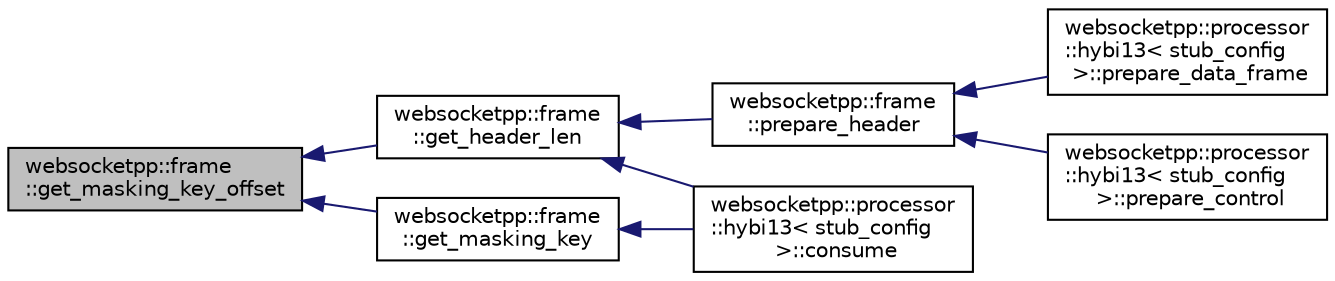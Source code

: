 digraph "websocketpp::frame::get_masking_key_offset"
{
  edge [fontname="Helvetica",fontsize="10",labelfontname="Helvetica",labelfontsize="10"];
  node [fontname="Helvetica",fontsize="10",shape=record];
  rankdir="LR";
  Node74 [label="websocketpp::frame\l::get_masking_key_offset",height=0.2,width=0.4,color="black", fillcolor="grey75", style="filled", fontcolor="black"];
  Node74 -> Node75 [dir="back",color="midnightblue",fontsize="10",style="solid",fontname="Helvetica"];
  Node75 [label="websocketpp::frame\l::get_header_len",height=0.2,width=0.4,color="black", fillcolor="white", style="filled",URL="$namespacewebsocketpp_1_1frame.html#abd4f23c906cc48fb3b34603fd4284b01",tooltip="Calculates the full length of the header based on the first bytes. "];
  Node75 -> Node76 [dir="back",color="midnightblue",fontsize="10",style="solid",fontname="Helvetica"];
  Node76 [label="websocketpp::frame\l::prepare_header",height=0.2,width=0.4,color="black", fillcolor="white", style="filled",URL="$namespacewebsocketpp_1_1frame.html#ae63c3e01399a6787ed09b710853344a4",tooltip="Generate a properly sized contiguous string that encodes a full frame header. "];
  Node76 -> Node77 [dir="back",color="midnightblue",fontsize="10",style="solid",fontname="Helvetica"];
  Node77 [label="websocketpp::processor\l::hybi13\< stub_config\l \>::prepare_data_frame",height=0.2,width=0.4,color="black", fillcolor="white", style="filled",URL="$classwebsocketpp_1_1processor_1_1hybi13.html#a72f4833d66eb51e37a956f434895b3ab",tooltip="Prepare a user data message for writing. "];
  Node76 -> Node78 [dir="back",color="midnightblue",fontsize="10",style="solid",fontname="Helvetica"];
  Node78 [label="websocketpp::processor\l::hybi13\< stub_config\l \>::prepare_control",height=0.2,width=0.4,color="black", fillcolor="white", style="filled",URL="$classwebsocketpp_1_1processor_1_1hybi13.html#a5aa8f27959beeeef73997a80c2560663",tooltip="Generic prepare control frame with opcode and payload. "];
  Node75 -> Node79 [dir="back",color="midnightblue",fontsize="10",style="solid",fontname="Helvetica"];
  Node79 [label="websocketpp::processor\l::hybi13\< stub_config\l \>::consume",height=0.2,width=0.4,color="black", fillcolor="white", style="filled",URL="$classwebsocketpp_1_1processor_1_1hybi13.html#a5c5e3234a0067c7f14fe0ceb4e647659",tooltip="Process new websocket connection bytes. "];
  Node74 -> Node80 [dir="back",color="midnightblue",fontsize="10",style="solid",fontname="Helvetica"];
  Node80 [label="websocketpp::frame\l::get_masking_key",height=0.2,width=0.4,color="black", fillcolor="white", style="filled",URL="$namespacewebsocketpp_1_1frame.html#aed7edd146ce3aa5b87adc9fcc5fcb10f",tooltip="Extract the masking key from a frame header. "];
  Node80 -> Node79 [dir="back",color="midnightblue",fontsize="10",style="solid",fontname="Helvetica"];
}
